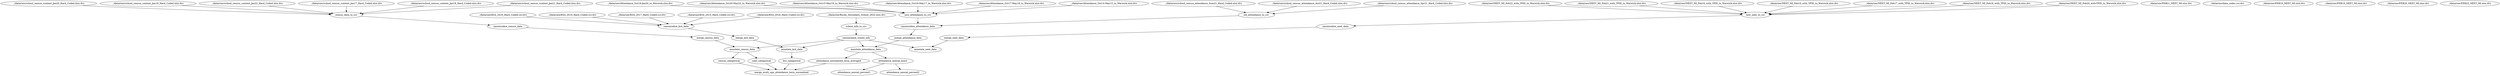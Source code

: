 strict digraph  {
"../data/raw/school_census_context_Jan20_Hard_Coded.xlsx.dvc";
"../data/raw/NEET_MI_Feb17_with_YPID_to_Warwick.xlsx.dvc";
"merge_census_data";
"../data/raw/KS4_2018_Hard_Coded.csv.dvc";
"../data/raw/NEET_MI_Feb18_with_YPID_to_Warwick.xlsx.dvc";
"attendance_annual_percent2";
"../data/raw/school_census_context_Jan19_Hard_Coded.xlsx.dvc";
"../data/raw/NEET_MI_Feb20_with-YPID_to_Warwick.xlsx.dvc";
"neet_categorical";
"../data/raw/school_census_context_Jan22_Hard_Coded.xlsx.dvc";
"../data/raw/FEB21_NEET_MI.xlsx.dvc";
"../data/raw/data_codes.csv.dvc";
"census_data_to_csv";
"attendance_annual_exact";
"../data/raw/NEET_MI_Feb22_with_YPID_to_Warwick.xlsx.dvc";
"annotate_census_data";
"merge_attendance_data";
"../data/raw/NEET_MI_Feb21_with_YPID_to_Warwick.xlsx.dvc";
"attendance_annual_percent1";
"../data/raw/FEB19_NEET_MI.xlsx.dvc";
"attendance_normalized_term_averaged";
"../data/raw/Attendance_Oct18-Jan20_to_Warwick.xlsx.dvc";
"../data/raw/FEB18_NEET_MI.xlsx.dvc";
"../data/raw/Attendance_Oct20-May22_to_Warwick.xlsx.dvc";
"merge_ks4_data";
"merge_neet_data";
"../data/raw/FEB20_NEET_MI.xlsx.dvc";
"canonicalize_attendance_data";
"annotate_neet_data";
"../data/raw/school_census_attendance_Sum21_Hard_Coded.xlsx.dvc";
"../data/raw/Attendance_Oct15-May16_to_Warwick.xlsx.dvc";
"canonicalize_ks4_data";
"../data/raw/school_census_attendance_Aut21_Hard_Coded.xlsx.dvc";
"../data/raw/KS4_2016_Hard_Coded.csv.dvc";
"new_attendance_to_csv";
"census_categorical";
"../data/raw/NEET_MI_Feb16_with_YPID_to_Warwick.xlsx.dvc";
"../data/raw/school_census_context_Jan17_Hard_Coded.xlsx.dvc";
"canonicalize_school_info";
"../data/raw/school_census_context_Jan18_Hard_Coded.xlsx.dvc";
"annotate_attendance_data";
"canonicalize_neet_data";
"../data/raw/FEB22_NEET_MI.xlsx.dvc";
"merge_multi_upn_attendance_term_normalized";
"old_attendance_to_csv";
"../data/raw/school_census_context_Jan21_Hard_Coded.xlsx.dvc";
"../data/raw/Bucks_Secondary_School_2022.xlsx.dvc";
"../data/raw/KS4_2019_Hard_Coded.csv.dvc";
"../data/raw/school_census_attendance_Spr21_Hard_Coded.xlsx.dvc";
"../data/raw/NEET_MI_Feb19_with_YPID_to_Warwick.xlsx.dvc";
"../data/raw/Attendance_Oct16-May17_to_Warwick.xlsx.dvc";
"../data/raw/Attendance_Oct17-May18_to_Warwick.xlsx.dvc";
"school_info_to_csv";
"../data/raw/Attendance_Oct14-May15_to_Warwick.xlsx.dvc";
"ks2_categorical";
"annotate_ks4_data";
"../data/raw/KS4_2017_Hard_Coded.csv.dvc";
"../data/raw/KS4_2015_Hard_Coded.csv.dvc";
"canonicalize_census_data";
"new_neet_to_csv";
"../data/raw/school_census_context_Jan20_Hard_Coded.xlsx.dvc" -> "census_data_to_csv";
"../data/raw/NEET_MI_Feb17_with_YPID_to_Warwick.xlsx.dvc" -> "new_neet_to_csv";
"merge_census_data" -> "annotate_census_data";
"../data/raw/KS4_2018_Hard_Coded.csv.dvc" -> "canonicalize_ks4_data";
"../data/raw/NEET_MI_Feb18_with_YPID_to_Warwick.xlsx.dvc" -> "new_neet_to_csv";
"../data/raw/school_census_context_Jan19_Hard_Coded.xlsx.dvc" -> "census_data_to_csv";
"../data/raw/NEET_MI_Feb20_with-YPID_to_Warwick.xlsx.dvc" -> "new_neet_to_csv";
"neet_categorical" -> "merge_multi_upn_attendance_term_normalized";
"../data/raw/school_census_context_Jan22_Hard_Coded.xlsx.dvc" -> "census_data_to_csv";
"census_data_to_csv" -> "canonicalize_census_data";
"attendance_annual_exact" -> "attendance_annual_percent2";
"attendance_annual_exact" -> "attendance_annual_percent1";
"../data/raw/NEET_MI_Feb22_with_YPID_to_Warwick.xlsx.dvc" -> "new_neet_to_csv";
"annotate_census_data" -> "neet_categorical";
"annotate_census_data" -> "census_categorical";
"merge_attendance_data" -> "annotate_attendance_data";
"../data/raw/NEET_MI_Feb21_with_YPID_to_Warwick.xlsx.dvc" -> "new_neet_to_csv";
"attendance_normalized_term_averaged" -> "merge_multi_upn_attendance_term_normalized";
"../data/raw/Attendance_Oct18-Jan20_to_Warwick.xlsx.dvc" -> "new_attendance_to_csv";
"../data/raw/Attendance_Oct20-May22_to_Warwick.xlsx.dvc" -> "new_attendance_to_csv";
"merge_ks4_data" -> "annotate_ks4_data";
"merge_neet_data" -> "annotate_neet_data";
"canonicalize_attendance_data" -> "merge_attendance_data";
"../data/raw/school_census_attendance_Sum21_Hard_Coded.xlsx.dvc" -> "old_attendance_to_csv";
"../data/raw/Attendance_Oct15-May16_to_Warwick.xlsx.dvc" -> "new_attendance_to_csv";
"canonicalize_ks4_data" -> "merge_ks4_data";
"../data/raw/school_census_attendance_Aut21_Hard_Coded.xlsx.dvc" -> "old_attendance_to_csv";
"../data/raw/KS4_2016_Hard_Coded.csv.dvc" -> "canonicalize_ks4_data";
"new_attendance_to_csv" -> "canonicalize_attendance_data";
"census_categorical" -> "merge_multi_upn_attendance_term_normalized";
"../data/raw/NEET_MI_Feb16_with_YPID_to_Warwick.xlsx.dvc" -> "new_neet_to_csv";
"../data/raw/school_census_context_Jan17_Hard_Coded.xlsx.dvc" -> "census_data_to_csv";
"canonicalize_school_info" -> "annotate_census_data";
"canonicalize_school_info" -> "annotate_neet_data";
"canonicalize_school_info" -> "annotate_attendance_data";
"canonicalize_school_info" -> "annotate_ks4_data";
"../data/raw/school_census_context_Jan18_Hard_Coded.xlsx.dvc" -> "census_data_to_csv";
"annotate_attendance_data" -> "attendance_annual_exact";
"annotate_attendance_data" -> "attendance_normalized_term_averaged";
"canonicalize_neet_data" -> "merge_neet_data";
"old_attendance_to_csv" -> "canonicalize_attendance_data";
"../data/raw/school_census_context_Jan21_Hard_Coded.xlsx.dvc" -> "census_data_to_csv";
"../data/raw/Bucks_Secondary_School_2022.xlsx.dvc" -> "school_info_to_csv";
"../data/raw/KS4_2019_Hard_Coded.csv.dvc" -> "canonicalize_ks4_data";
"../data/raw/school_census_attendance_Spr21_Hard_Coded.xlsx.dvc" -> "old_attendance_to_csv";
"../data/raw/NEET_MI_Feb19_with_YPID_to_Warwick.xlsx.dvc" -> "new_neet_to_csv";
"../data/raw/Attendance_Oct16-May17_to_Warwick.xlsx.dvc" -> "new_attendance_to_csv";
"../data/raw/Attendance_Oct17-May18_to_Warwick.xlsx.dvc" -> "new_attendance_to_csv";
"school_info_to_csv" -> "canonicalize_school_info";
"../data/raw/Attendance_Oct14-May15_to_Warwick.xlsx.dvc" -> "new_attendance_to_csv";
"ks2_categorical" -> "merge_multi_upn_attendance_term_normalized";
"annotate_ks4_data" -> "ks2_categorical";
"../data/raw/KS4_2017_Hard_Coded.csv.dvc" -> "canonicalize_ks4_data";
"../data/raw/KS4_2015_Hard_Coded.csv.dvc" -> "canonicalize_ks4_data";
"canonicalize_census_data" -> "merge_census_data";
"new_neet_to_csv" -> "canonicalize_neet_data";
}

